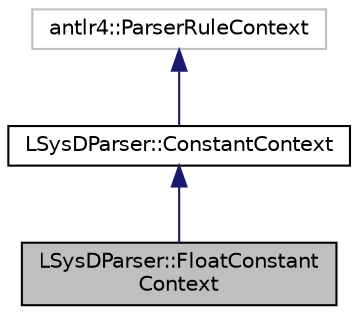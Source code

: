 digraph "LSysDParser::FloatConstantContext"
{
 // LATEX_PDF_SIZE
  edge [fontname="Helvetica",fontsize="10",labelfontname="Helvetica",labelfontsize="10"];
  node [fontname="Helvetica",fontsize="10",shape=record];
  Node1 [label="LSysDParser::FloatConstant\lContext",height=0.2,width=0.4,color="black", fillcolor="grey75", style="filled", fontcolor="black",tooltip=" "];
  Node2 -> Node1 [dir="back",color="midnightblue",fontsize="10",style="solid",fontname="Helvetica"];
  Node2 [label="LSysDParser::ConstantContext",height=0.2,width=0.4,color="black", fillcolor="white", style="filled",URL="$classLSysDParser_1_1ConstantContext.html",tooltip=" "];
  Node3 -> Node2 [dir="back",color="midnightblue",fontsize="10",style="solid",fontname="Helvetica"];
  Node3 [label="antlr4::ParserRuleContext",height=0.2,width=0.4,color="grey75", fillcolor="white", style="filled",tooltip=" "];
}
